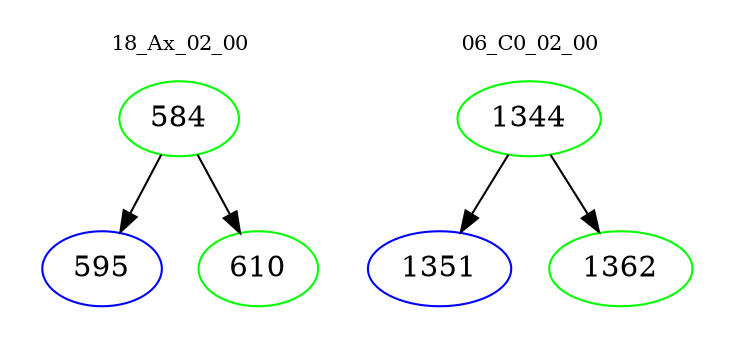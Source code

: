 digraph{
subgraph cluster_0 {
color = white
label = "18_Ax_02_00";
fontsize=10;
T0_584 [label="584", color="green"]
T0_584 -> T0_595 [color="black"]
T0_595 [label="595", color="blue"]
T0_584 -> T0_610 [color="black"]
T0_610 [label="610", color="green"]
}
subgraph cluster_1 {
color = white
label = "06_C0_02_00";
fontsize=10;
T1_1344 [label="1344", color="green"]
T1_1344 -> T1_1351 [color="black"]
T1_1351 [label="1351", color="blue"]
T1_1344 -> T1_1362 [color="black"]
T1_1362 [label="1362", color="green"]
}
}
